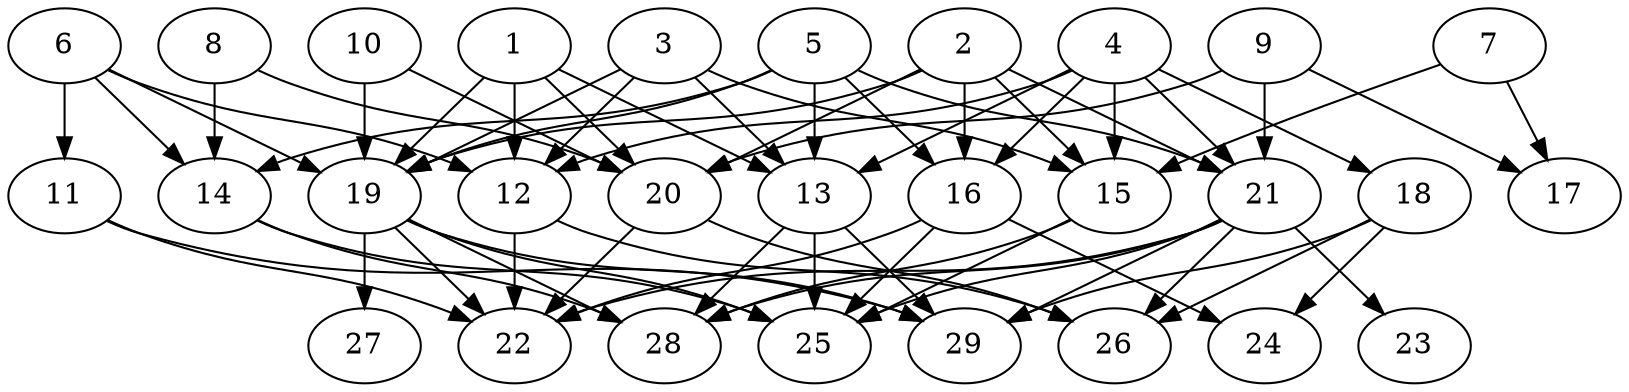 // DAG (tier=2-normal, mode=compute, n=29, ccr=0.397, fat=0.621, density=0.575, regular=0.454, jump=0.175, mindata=524288, maxdata=8388608)
// DAG automatically generated by daggen at Sun Aug 24 16:33:33 2025
// /home/ermia/Project/Environments/daggen/bin/daggen --dot --ccr 0.397 --fat 0.621 --regular 0.454 --density 0.575 --jump 0.175 --mindata 524288 --maxdata 8388608 -n 29 
digraph G {
  1 [size="786326219649734", alpha="0.10", expect_size="393163109824867"]
  1 -> 12 [size ="15017655140352"]
  1 -> 13 [size ="15017655140352"]
  1 -> 19 [size ="15017655140352"]
  1 -> 20 [size ="15017655140352"]
  2 [size="531447102873137920", alpha="0.01", expect_size="265723551436568960"]
  2 -> 15 [size ="210134840115200"]
  2 -> 16 [size ="210134840115200"]
  2 -> 19 [size ="210134840115200"]
  2 -> 20 [size ="210134840115200"]
  2 -> 21 [size ="210134840115200"]
  3 [size="351355389518077231104", alpha="0.01", expect_size="175677694759038615552"]
  3 -> 12 [size ="398340441243648"]
  3 -> 13 [size ="398340441243648"]
  3 -> 15 [size ="398340441243648"]
  3 -> 19 [size ="398340441243648"]
  4 [size="6056985349149120", alpha="0.03", expect_size="3028492674574560"]
  4 -> 12 [size ="105836584108032"]
  4 -> 13 [size ="105836584108032"]
  4 -> 15 [size ="105836584108032"]
  4 -> 16 [size ="105836584108032"]
  4 -> 18 [size ="105836584108032"]
  4 -> 21 [size ="105836584108032"]
  5 [size="1156475463904331264", alpha="0.10", expect_size="578237731952165632"]
  5 -> 13 [size ="525523012812800"]
  5 -> 14 [size ="525523012812800"]
  5 -> 16 [size ="525523012812800"]
  5 -> 19 [size ="525523012812800"]
  5 -> 21 [size ="525523012812800"]
  6 [size="13502483752286974", alpha="0.15", expect_size="6751241876143487"]
  6 -> 11 [size ="252925599285248"]
  6 -> 12 [size ="252925599285248"]
  6 -> 14 [size ="252925599285248"]
  6 -> 19 [size ="252925599285248"]
  7 [size="979284470335993216", alpha="0.01", expect_size="489642235167996608"]
  7 -> 15 [size ="349744966664192"]
  7 -> 17 [size ="349744966664192"]
  8 [size="8269221058369201", alpha="0.16", expect_size="4134610529184600"]
  8 -> 14 [size ="300180666580992"]
  8 -> 20 [size ="300180666580992"]
  9 [size="52576534114036416", alpha="0.15", expect_size="26288267057018208"]
  9 -> 17 [size ="21367596515328"]
  9 -> 20 [size ="21367596515328"]
  9 -> 21 [size ="21367596515328"]
  10 [size="503643363368986624", alpha="0.12", expect_size="251821681684493312"]
  10 -> 19 [size ="364522464346112"]
  10 -> 20 [size ="364522464346112"]
  11 [size="22581312806968036", alpha="0.04", expect_size="11290656403484018"]
  11 -> 22 [size ="383566114455552"]
  11 -> 29 [size ="383566114455552"]
  12 [size="303117763591798784000", alpha="0.15", expect_size="151558881795899392000"]
  12 -> 22 [size ="360992001228800"]
  12 -> 26 [size ="360992001228800"]
  13 [size="185948055047440672", alpha="0.19", expect_size="92974027523720336"]
  13 -> 25 [size ="73596982525952"]
  13 -> 28 [size ="73596982525952"]
  13 -> 29 [size ="73596982525952"]
  14 [size="9381027560193984", alpha="0.10", expect_size="4690513780096992"]
  14 -> 25 [size ="302493414195200"]
  14 -> 28 [size ="302493414195200"]
  15 [size="1732770249543202", alpha="0.02", expect_size="866385124771601"]
  15 -> 25 [size ="94986095820800"]
  15 -> 28 [size ="94986095820800"]
  16 [size="104309384117644951552", alpha="0.13", expect_size="52154692058822475776"]
  16 -> 22 [size ="177271495196672"]
  16 -> 24 [size ="177271495196672"]
  16 -> 25 [size ="177271495196672"]
  17 [size="3645665443470901248", alpha="0.18", expect_size="1822832721735450624"]
  18 [size="164494942150926656", alpha="0.08", expect_size="82247471075463328"]
  18 -> 24 [size ="222919078707200"]
  18 -> 26 [size ="222919078707200"]
  18 -> 29 [size ="222919078707200"]
  19 [size="1001344602201915392", alpha="0.17", expect_size="500672301100957696"]
  19 -> 22 [size ="8007169605632"]
  19 -> 25 [size ="8007169605632"]
  19 -> 27 [size ="8007169605632"]
  19 -> 28 [size ="8007169605632"]
  19 -> 29 [size ="8007169605632"]
  20 [size="345121157545984000000", alpha="0.03", expect_size="172560578772992000000"]
  20 -> 22 [size ="393614458880000"]
  20 -> 26 [size ="393614458880000"]
  21 [size="427390664486298845184", alpha="0.12", expect_size="213695332243149422592"]
  21 -> 22 [size ="453913752895488"]
  21 -> 23 [size ="453913752895488"]
  21 -> 25 [size ="453913752895488"]
  21 -> 26 [size ="453913752895488"]
  21 -> 28 [size ="453913752895488"]
  21 -> 29 [size ="453913752895488"]
  22 [size="2579338237264816", alpha="0.12", expect_size="1289669118632408"]
  23 [size="1096777286111423360", alpha="0.10", expect_size="548388643055711680"]
  24 [size="766212296743036160", alpha="0.19", expect_size="383106148371518080"]
  25 [size="326716041755596161024", alpha="0.08", expect_size="163358020877798080512"]
  26 [size="10482615219222932", alpha="0.16", expect_size="5241307609611466"]
  27 [size="8520889171409584", alpha="0.09", expect_size="4260444585704792"]
  28 [size="2918101900861395", alpha="0.07", expect_size="1459050950430697"]
  29 [size="1916382836244348928", alpha="0.07", expect_size="958191418122174464"]
}